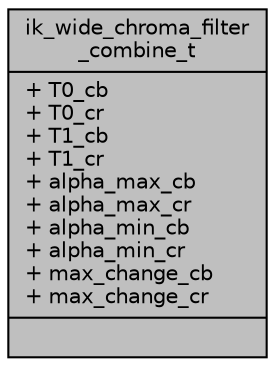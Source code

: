 digraph "ik_wide_chroma_filter_combine_t"
{
 // INTERACTIVE_SVG=YES
 // LATEX_PDF_SIZE
  bgcolor="transparent";
  edge [fontname="Helvetica",fontsize="10",labelfontname="Helvetica",labelfontsize="10"];
  node [fontname="Helvetica",fontsize="10",shape=record];
  Node1 [label="{ik_wide_chroma_filter\l_combine_t\n|+ T0_cb\l+ T0_cr\l+ T1_cb\l+ T1_cr\l+ alpha_max_cb\l+ alpha_max_cr\l+ alpha_min_cb\l+ alpha_min_cr\l+ max_change_cb\l+ max_change_cr\l|}",height=0.2,width=0.4,color="black", fillcolor="grey75", style="filled", fontcolor="black",tooltip=" "];
}
